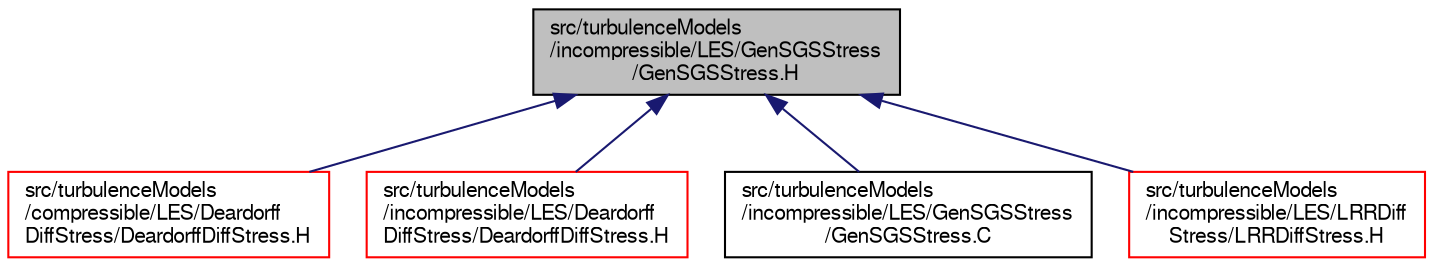 digraph "src/turbulenceModels/incompressible/LES/GenSGSStress/GenSGSStress.H"
{
  bgcolor="transparent";
  edge [fontname="FreeSans",fontsize="10",labelfontname="FreeSans",labelfontsize="10"];
  node [fontname="FreeSans",fontsize="10",shape=record];
  Node2 [label="src/turbulenceModels\l/incompressible/LES/GenSGSStress\l/GenSGSStress.H",height=0.2,width=0.4,color="black", fillcolor="grey75", style="filled", fontcolor="black"];
  Node2 -> Node3 [dir="back",color="midnightblue",fontsize="10",style="solid",fontname="FreeSans"];
  Node3 [label="src/turbulenceModels\l/compressible/LES/Deardorff\lDiffStress/DeardorffDiffStress.H",height=0.2,width=0.4,color="red",URL="$a39761.html"];
  Node2 -> Node5 [dir="back",color="midnightblue",fontsize="10",style="solid",fontname="FreeSans"];
  Node5 [label="src/turbulenceModels\l/incompressible/LES/Deardorff\lDiffStress/DeardorffDiffStress.H",height=0.2,width=0.4,color="red",URL="$a39764.html"];
  Node2 -> Node7 [dir="back",color="midnightblue",fontsize="10",style="solid",fontname="FreeSans"];
  Node7 [label="src/turbulenceModels\l/incompressible/LES/GenSGSStress\l/GenSGSStress.C",height=0.2,width=0.4,color="black",URL="$a39800.html"];
  Node2 -> Node8 [dir="back",color="midnightblue",fontsize="10",style="solid",fontname="FreeSans"];
  Node8 [label="src/turbulenceModels\l/incompressible/LES/LRRDiff\lStress/LRRDiffStress.H",height=0.2,width=0.4,color="red",URL="$a17435.html"];
}
